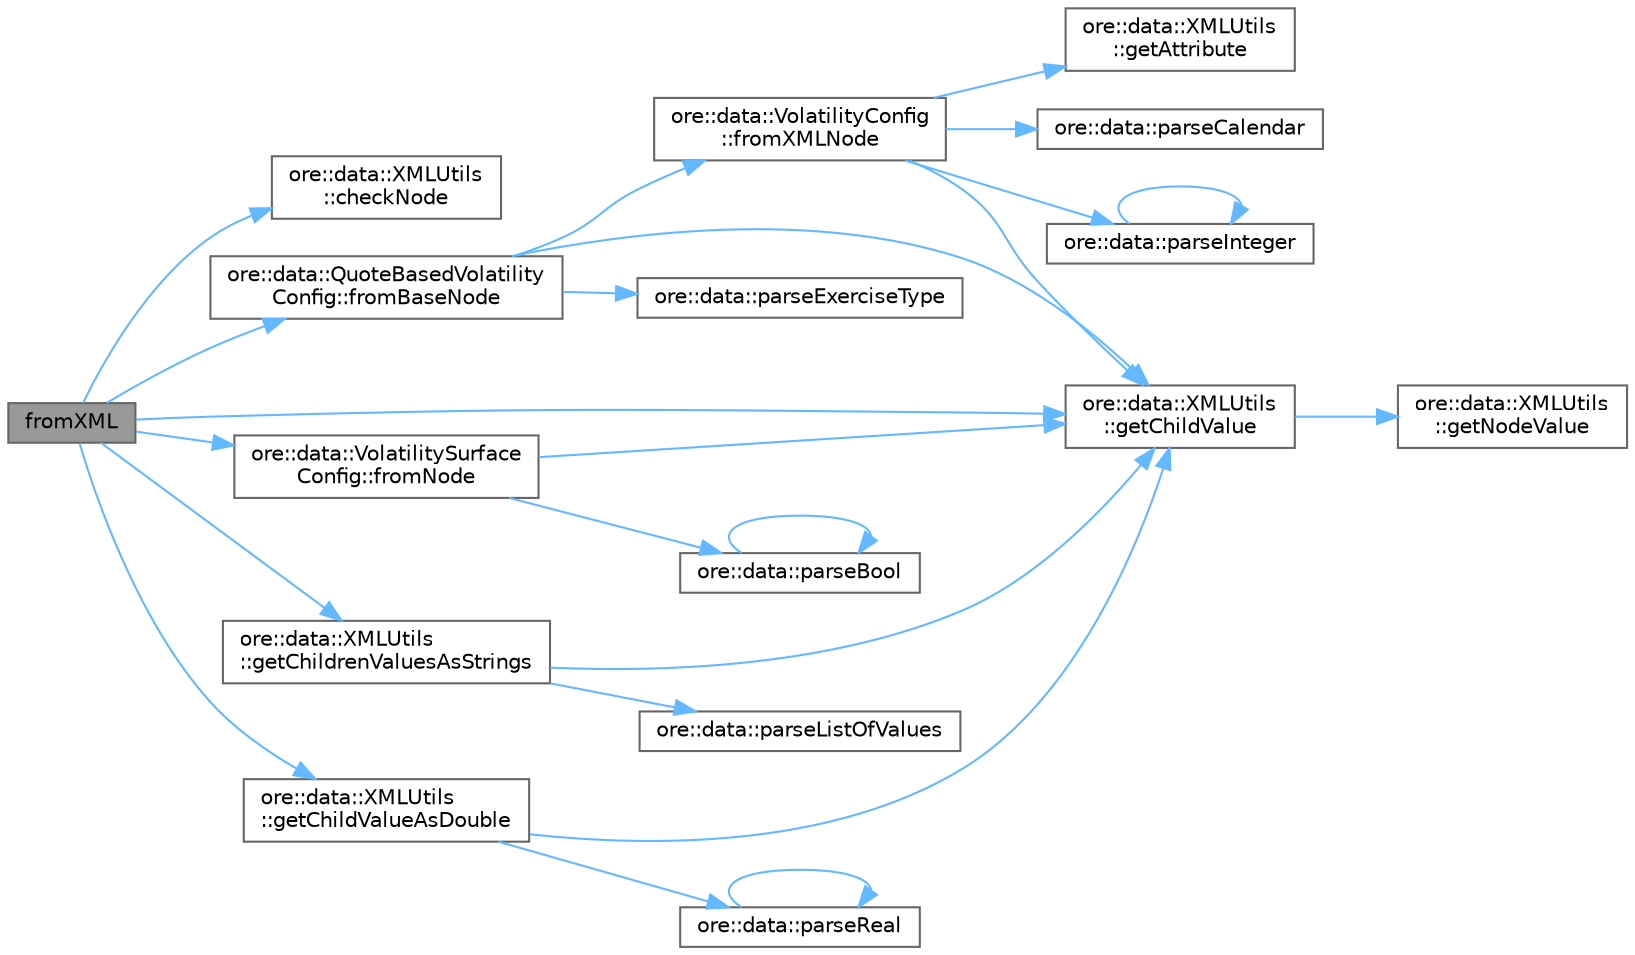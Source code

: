 digraph "fromXML"
{
 // INTERACTIVE_SVG=YES
 // LATEX_PDF_SIZE
  bgcolor="transparent";
  edge [fontname=Helvetica,fontsize=10,labelfontname=Helvetica,labelfontsize=10];
  node [fontname=Helvetica,fontsize=10,shape=box,height=0.2,width=0.4];
  rankdir="LR";
  Node1 [label="fromXML",height=0.2,width=0.4,color="gray40", fillcolor="grey60", style="filled", fontcolor="black",tooltip=" "];
  Node1 -> Node2 [color="steelblue1",style="solid"];
  Node2 [label="ore::data::XMLUtils\l::checkNode",height=0.2,width=0.4,color="grey40", fillcolor="white", style="filled",URL="$classore_1_1data_1_1_x_m_l_utils.html#a37c092916f4bdf10d4fbf6bb9e474db7",tooltip=" "];
  Node1 -> Node3 [color="steelblue1",style="solid"];
  Node3 [label="ore::data::QuoteBasedVolatility\lConfig::fromBaseNode",height=0.2,width=0.4,color="grey40", fillcolor="white", style="filled",URL="$classore_1_1data_1_1_quote_based_volatility_config.html#a855fb0d4eebf71ffc61b127618b72f5d",tooltip=" "];
  Node3 -> Node4 [color="steelblue1",style="solid"];
  Node4 [label="ore::data::VolatilityConfig\l::fromXMLNode",height=0.2,width=0.4,color="grey40", fillcolor="white", style="filled",URL="$classore_1_1data_1_1_volatility_config.html#a8b3e6da83f004f794ed64aa43078032a",tooltip=" "];
  Node4 -> Node5 [color="steelblue1",style="solid"];
  Node5 [label="ore::data::XMLUtils\l::getAttribute",height=0.2,width=0.4,color="grey40", fillcolor="white", style="filled",URL="$classore_1_1data_1_1_x_m_l_utils.html#a2d656de3f92d61e867ec7a3c88ad4015",tooltip=" "];
  Node4 -> Node6 [color="steelblue1",style="solid"];
  Node6 [label="ore::data::XMLUtils\l::getChildValue",height=0.2,width=0.4,color="grey40", fillcolor="white", style="filled",URL="$classore_1_1data_1_1_x_m_l_utils.html#a5a1307174ddefdb3aad6e3bd8cc63b27",tooltip=" "];
  Node6 -> Node7 [color="steelblue1",style="solid"];
  Node7 [label="ore::data::XMLUtils\l::getNodeValue",height=0.2,width=0.4,color="grey40", fillcolor="white", style="filled",URL="$classore_1_1data_1_1_x_m_l_utils.html#a6704501b110fa9d056096df3e05f0df2",tooltip="Get a node's value."];
  Node4 -> Node8 [color="steelblue1",style="solid"];
  Node8 [label="ore::data::parseCalendar",height=0.2,width=0.4,color="grey40", fillcolor="white", style="filled",URL="$group__utilities.html#ga0f72d6fcccae10a674bdcd5095200f14",tooltip="Convert text to QuantLib::Calendar."];
  Node4 -> Node9 [color="steelblue1",style="solid"];
  Node9 [label="ore::data::parseInteger",height=0.2,width=0.4,color="grey40", fillcolor="white", style="filled",URL="$group__utilities.html#gaecd67eda4fb5f4859bb8f6d383547721",tooltip="Convert text to QuantLib::Integer."];
  Node9 -> Node9 [color="steelblue1",style="solid"];
  Node3 -> Node6 [color="steelblue1",style="solid"];
  Node3 -> Node10 [color="steelblue1",style="solid"];
  Node10 [label="ore::data::parseExerciseType",height=0.2,width=0.4,color="grey40", fillcolor="white", style="filled",URL="$group__utilities.html#ga20c18a22a7c42fb8d358d9778a956011",tooltip="Convert text to QuantLib::Exercise::Type."];
  Node1 -> Node11 [color="steelblue1",style="solid"];
  Node11 [label="ore::data::VolatilitySurface\lConfig::fromNode",height=0.2,width=0.4,color="grey40", fillcolor="white", style="filled",URL="$classore_1_1data_1_1_volatility_surface_config.html#ab12d7f3b47bb8915b138c6a57ff8292f",tooltip=" "];
  Node11 -> Node6 [color="steelblue1",style="solid"];
  Node11 -> Node12 [color="steelblue1",style="solid"];
  Node12 [label="ore::data::parseBool",height=0.2,width=0.4,color="grey40", fillcolor="white", style="filled",URL="$group__utilities.html#ga94621f11193864fa1338296232dc5be9",tooltip="Convert text to bool."];
  Node12 -> Node12 [color="steelblue1",style="solid"];
  Node1 -> Node13 [color="steelblue1",style="solid"];
  Node13 [label="ore::data::XMLUtils\l::getChildrenValuesAsStrings",height=0.2,width=0.4,color="grey40", fillcolor="white", style="filled",URL="$classore_1_1data_1_1_x_m_l_utils.html#a81459e72cad1a7676c674eccad1c3cee",tooltip=" "];
  Node13 -> Node6 [color="steelblue1",style="solid"];
  Node13 -> Node14 [color="steelblue1",style="solid"];
  Node14 [label="ore::data::parseListOfValues",height=0.2,width=0.4,color="grey40", fillcolor="white", style="filled",URL="$namespaceore_1_1data.html#a30e976f566a2a562e6b5a9d0c6f34ff0",tooltip=" "];
  Node1 -> Node6 [color="steelblue1",style="solid"];
  Node1 -> Node15 [color="steelblue1",style="solid"];
  Node15 [label="ore::data::XMLUtils\l::getChildValueAsDouble",height=0.2,width=0.4,color="grey40", fillcolor="white", style="filled",URL="$classore_1_1data_1_1_x_m_l_utils.html#a450d9b1fe5949d01160aeb42654d7f1d",tooltip=" "];
  Node15 -> Node6 [color="steelblue1",style="solid"];
  Node15 -> Node16 [color="steelblue1",style="solid"];
  Node16 [label="ore::data::parseReal",height=0.2,width=0.4,color="grey40", fillcolor="white", style="filled",URL="$group__utilities.html#gad1db2a68f9a73667c3b4084d63955bdd",tooltip="Convert text to Real."];
  Node16 -> Node16 [color="steelblue1",style="solid"];
}
